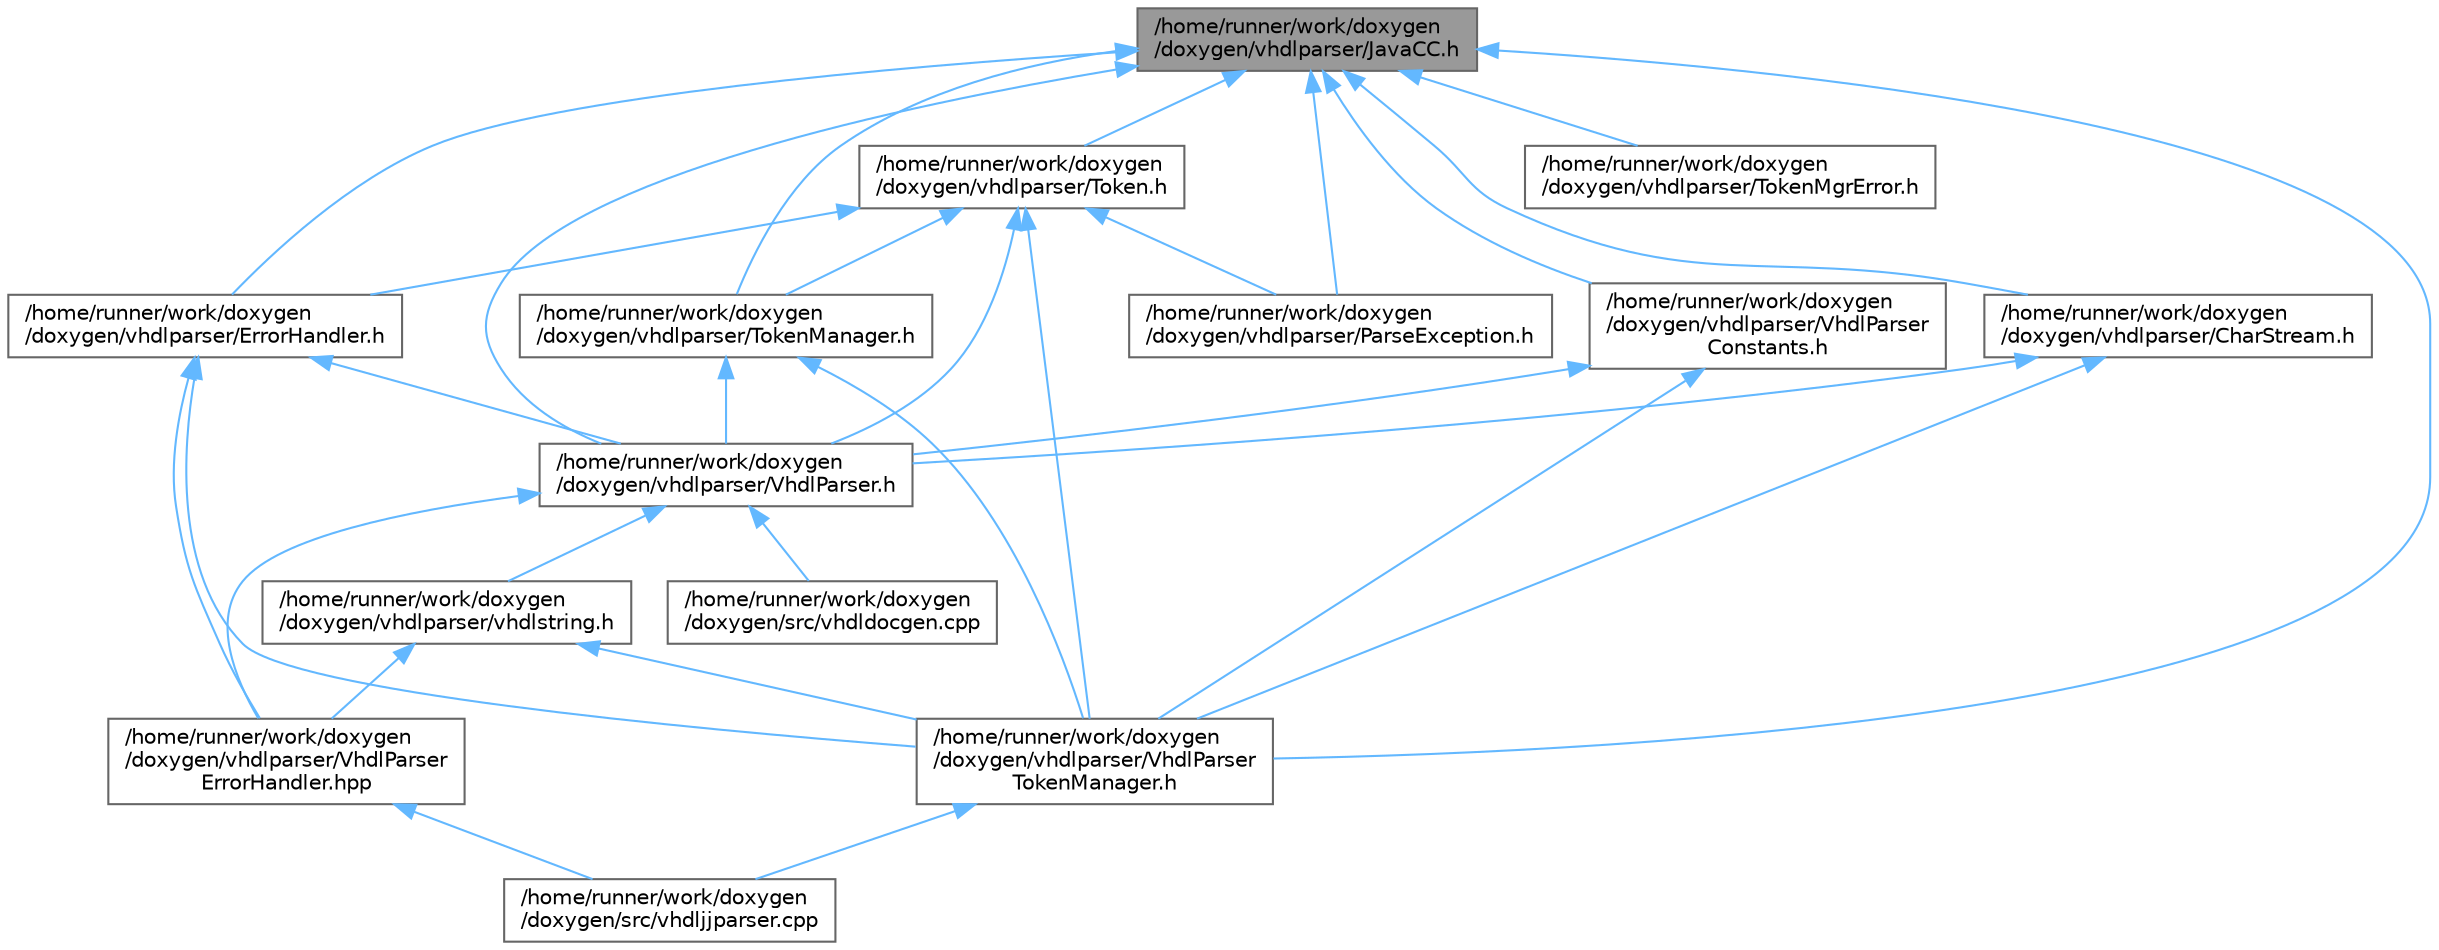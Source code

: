digraph "/home/runner/work/doxygen/doxygen/vhdlparser/JavaCC.h"
{
 // INTERACTIVE_SVG=YES
 // LATEX_PDF_SIZE
  bgcolor="transparent";
  edge [fontname=Helvetica,fontsize=10,labelfontname=Helvetica,labelfontsize=10];
  node [fontname=Helvetica,fontsize=10,shape=box,height=0.2,width=0.4];
  Node1 [label="/home/runner/work/doxygen\l/doxygen/vhdlparser/JavaCC.h",height=0.2,width=0.4,color="gray40", fillcolor="grey60", style="filled", fontcolor="black",tooltip=" "];
  Node1 -> Node2 [dir="back",color="steelblue1",style="solid",tooltip=" "];
  Node2 [label="/home/runner/work/doxygen\l/doxygen/vhdlparser/CharStream.h",height=0.2,width=0.4,color="grey40", fillcolor="white", style="filled",URL="$df/ddf/_char_stream_8h.html",tooltip=" "];
  Node2 -> Node3 [dir="back",color="steelblue1",style="solid",tooltip=" "];
  Node3 [label="/home/runner/work/doxygen\l/doxygen/vhdlparser/VhdlParser.h",height=0.2,width=0.4,color="grey40", fillcolor="white", style="filled",URL="$d5/df9/_vhdl_parser_8h.html",tooltip=" "];
  Node3 -> Node4 [dir="back",color="steelblue1",style="solid",tooltip=" "];
  Node4 [label="/home/runner/work/doxygen\l/doxygen/src/vhdldocgen.cpp",height=0.2,width=0.4,color="grey40", fillcolor="white", style="filled",URL="$de/dea/vhdldocgen_8cpp.html",tooltip=" "];
  Node3 -> Node5 [dir="back",color="steelblue1",style="solid",tooltip=" "];
  Node5 [label="/home/runner/work/doxygen\l/doxygen/vhdlparser/VhdlParser\lErrorHandler.hpp",height=0.2,width=0.4,color="grey40", fillcolor="white", style="filled",URL="$d2/dc3/_vhdl_parser_error_handler_8hpp.html",tooltip=" "];
  Node5 -> Node6 [dir="back",color="steelblue1",style="solid",tooltip=" "];
  Node6 [label="/home/runner/work/doxygen\l/doxygen/src/vhdljjparser.cpp",height=0.2,width=0.4,color="grey40", fillcolor="white", style="filled",URL="$d1/d86/vhdljjparser_8cpp.html",tooltip=" "];
  Node3 -> Node7 [dir="back",color="steelblue1",style="solid",tooltip=" "];
  Node7 [label="/home/runner/work/doxygen\l/doxygen/vhdlparser/vhdlstring.h",height=0.2,width=0.4,color="grey40", fillcolor="white", style="filled",URL="$d9/d48/vhdlstring_8h.html",tooltip=" "];
  Node7 -> Node5 [dir="back",color="steelblue1",style="solid",tooltip=" "];
  Node7 -> Node8 [dir="back",color="steelblue1",style="solid",tooltip=" "];
  Node8 [label="/home/runner/work/doxygen\l/doxygen/vhdlparser/VhdlParser\lTokenManager.h",height=0.2,width=0.4,color="grey40", fillcolor="white", style="filled",URL="$d7/dad/_vhdl_parser_token_manager_8h.html",tooltip=" "];
  Node8 -> Node6 [dir="back",color="steelblue1",style="solid",tooltip=" "];
  Node2 -> Node8 [dir="back",color="steelblue1",style="solid",tooltip=" "];
  Node1 -> Node9 [dir="back",color="steelblue1",style="solid",tooltip=" "];
  Node9 [label="/home/runner/work/doxygen\l/doxygen/vhdlparser/ErrorHandler.h",height=0.2,width=0.4,color="grey40", fillcolor="white", style="filled",URL="$d3/dd5/_error_handler_8h.html",tooltip=" "];
  Node9 -> Node3 [dir="back",color="steelblue1",style="solid",tooltip=" "];
  Node9 -> Node5 [dir="back",color="steelblue1",style="solid",tooltip=" "];
  Node9 -> Node8 [dir="back",color="steelblue1",style="solid",tooltip=" "];
  Node1 -> Node10 [dir="back",color="steelblue1",style="solid",tooltip=" "];
  Node10 [label="/home/runner/work/doxygen\l/doxygen/vhdlparser/ParseException.h",height=0.2,width=0.4,color="grey40", fillcolor="white", style="filled",URL="$d7/de0/_parse_exception_8h.html",tooltip=" "];
  Node1 -> Node11 [dir="back",color="steelblue1",style="solid",tooltip=" "];
  Node11 [label="/home/runner/work/doxygen\l/doxygen/vhdlparser/Token.h",height=0.2,width=0.4,color="grey40", fillcolor="white", style="filled",URL="$dd/dcd/_token_8h.html",tooltip=" "];
  Node11 -> Node9 [dir="back",color="steelblue1",style="solid",tooltip=" "];
  Node11 -> Node10 [dir="back",color="steelblue1",style="solid",tooltip=" "];
  Node11 -> Node12 [dir="back",color="steelblue1",style="solid",tooltip=" "];
  Node12 [label="/home/runner/work/doxygen\l/doxygen/vhdlparser/TokenManager.h",height=0.2,width=0.4,color="grey40", fillcolor="white", style="filled",URL="$d4/df9/_token_manager_8h.html",tooltip=" "];
  Node12 -> Node3 [dir="back",color="steelblue1",style="solid",tooltip=" "];
  Node12 -> Node8 [dir="back",color="steelblue1",style="solid",tooltip=" "];
  Node11 -> Node3 [dir="back",color="steelblue1",style="solid",tooltip=" "];
  Node11 -> Node8 [dir="back",color="steelblue1",style="solid",tooltip=" "];
  Node1 -> Node12 [dir="back",color="steelblue1",style="solid",tooltip=" "];
  Node1 -> Node13 [dir="back",color="steelblue1",style="solid",tooltip=" "];
  Node13 [label="/home/runner/work/doxygen\l/doxygen/vhdlparser/TokenMgrError.h",height=0.2,width=0.4,color="grey40", fillcolor="white", style="filled",URL="$de/d2f/_token_mgr_error_8h.html",tooltip=" "];
  Node1 -> Node3 [dir="back",color="steelblue1",style="solid",tooltip=" "];
  Node1 -> Node14 [dir="back",color="steelblue1",style="solid",tooltip=" "];
  Node14 [label="/home/runner/work/doxygen\l/doxygen/vhdlparser/VhdlParser\lConstants.h",height=0.2,width=0.4,color="grey40", fillcolor="white", style="filled",URL="$dc/d21/_vhdl_parser_constants_8h.html",tooltip=" "];
  Node14 -> Node3 [dir="back",color="steelblue1",style="solid",tooltip=" "];
  Node14 -> Node8 [dir="back",color="steelblue1",style="solid",tooltip=" "];
  Node1 -> Node8 [dir="back",color="steelblue1",style="solid",tooltip=" "];
}
